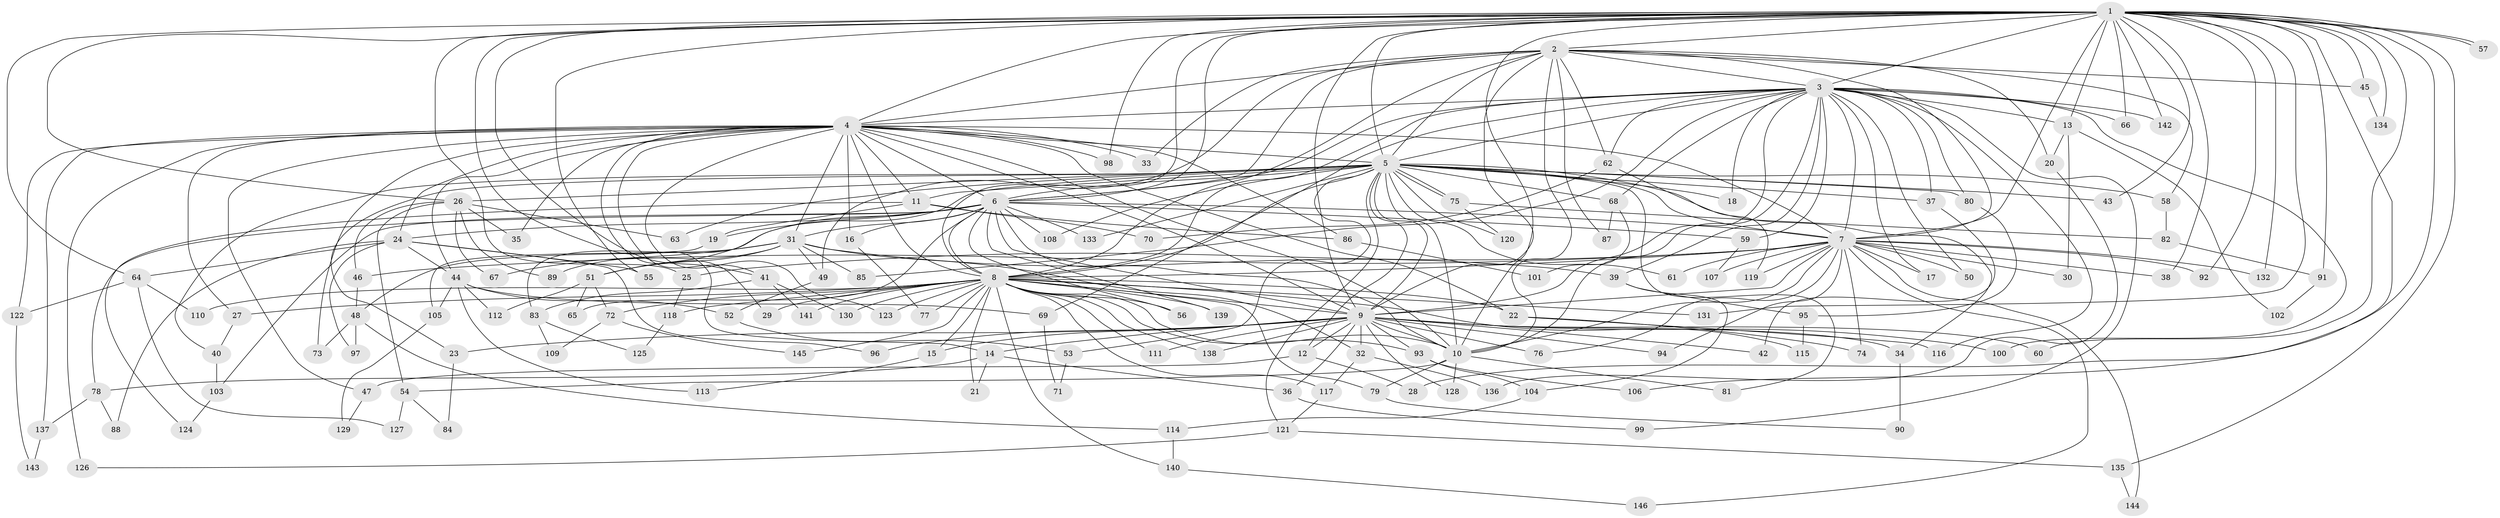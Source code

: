 // coarse degree distribution, {22: 0.023255813953488372, 13: 0.046511627906976744, 19: 0.023255813953488372, 24: 0.023255813953488372, 23: 0.023255813953488372, 17: 0.023255813953488372, 8: 0.023255813953488372, 4: 0.13953488372093023, 6: 0.023255813953488372, 2: 0.3953488372093023, 3: 0.20930232558139536, 1: 0.023255813953488372, 5: 0.023255813953488372}
// Generated by graph-tools (version 1.1) at 2025/17/03/04/25 18:17:40]
// undirected, 146 vertices, 317 edges
graph export_dot {
graph [start="1"]
  node [color=gray90,style=filled];
  1;
  2;
  3;
  4;
  5;
  6;
  7;
  8;
  9;
  10;
  11;
  12;
  13;
  14;
  15;
  16;
  17;
  18;
  19;
  20;
  21;
  22;
  23;
  24;
  25;
  26;
  27;
  28;
  29;
  30;
  31;
  32;
  33;
  34;
  35;
  36;
  37;
  38;
  39;
  40;
  41;
  42;
  43;
  44;
  45;
  46;
  47;
  48;
  49;
  50;
  51;
  52;
  53;
  54;
  55;
  56;
  57;
  58;
  59;
  60;
  61;
  62;
  63;
  64;
  65;
  66;
  67;
  68;
  69;
  70;
  71;
  72;
  73;
  74;
  75;
  76;
  77;
  78;
  79;
  80;
  81;
  82;
  83;
  84;
  85;
  86;
  87;
  88;
  89;
  90;
  91;
  92;
  93;
  94;
  95;
  96;
  97;
  98;
  99;
  100;
  101;
  102;
  103;
  104;
  105;
  106;
  107;
  108;
  109;
  110;
  111;
  112;
  113;
  114;
  115;
  116;
  117;
  118;
  119;
  120;
  121;
  122;
  123;
  124;
  125;
  126;
  127;
  128;
  129;
  130;
  131;
  132;
  133;
  134;
  135;
  136;
  137;
  138;
  139;
  140;
  141;
  142;
  143;
  144;
  145;
  146;
  1 -- 2;
  1 -- 3;
  1 -- 4;
  1 -- 5;
  1 -- 6;
  1 -- 7;
  1 -- 8;
  1 -- 9;
  1 -- 10;
  1 -- 13;
  1 -- 14;
  1 -- 25;
  1 -- 26;
  1 -- 28;
  1 -- 38;
  1 -- 41;
  1 -- 43;
  1 -- 45;
  1 -- 55;
  1 -- 57;
  1 -- 57;
  1 -- 60;
  1 -- 64;
  1 -- 66;
  1 -- 91;
  1 -- 92;
  1 -- 98;
  1 -- 106;
  1 -- 131;
  1 -- 132;
  1 -- 134;
  1 -- 135;
  1 -- 142;
  2 -- 3;
  2 -- 4;
  2 -- 5;
  2 -- 6;
  2 -- 7;
  2 -- 8;
  2 -- 9;
  2 -- 10;
  2 -- 20;
  2 -- 33;
  2 -- 45;
  2 -- 49;
  2 -- 58;
  2 -- 62;
  2 -- 87;
  3 -- 4;
  3 -- 5;
  3 -- 6;
  3 -- 7;
  3 -- 8;
  3 -- 9;
  3 -- 10;
  3 -- 13;
  3 -- 17;
  3 -- 18;
  3 -- 37;
  3 -- 39;
  3 -- 50;
  3 -- 59;
  3 -- 62;
  3 -- 66;
  3 -- 68;
  3 -- 69;
  3 -- 80;
  3 -- 85;
  3 -- 99;
  3 -- 100;
  3 -- 116;
  3 -- 142;
  4 -- 5;
  4 -- 6;
  4 -- 7;
  4 -- 8;
  4 -- 9;
  4 -- 10;
  4 -- 11;
  4 -- 16;
  4 -- 22;
  4 -- 24;
  4 -- 27;
  4 -- 29;
  4 -- 31;
  4 -- 33;
  4 -- 35;
  4 -- 41;
  4 -- 44;
  4 -- 47;
  4 -- 73;
  4 -- 86;
  4 -- 98;
  4 -- 122;
  4 -- 123;
  4 -- 126;
  4 -- 137;
  5 -- 6;
  5 -- 7;
  5 -- 8;
  5 -- 9;
  5 -- 10;
  5 -- 11;
  5 -- 12;
  5 -- 18;
  5 -- 23;
  5 -- 26;
  5 -- 34;
  5 -- 37;
  5 -- 40;
  5 -- 43;
  5 -- 51;
  5 -- 53;
  5 -- 58;
  5 -- 61;
  5 -- 63;
  5 -- 68;
  5 -- 75;
  5 -- 75;
  5 -- 80;
  5 -- 81;
  5 -- 108;
  5 -- 120;
  5 -- 121;
  5 -- 133;
  6 -- 7;
  6 -- 8;
  6 -- 9;
  6 -- 10;
  6 -- 16;
  6 -- 19;
  6 -- 24;
  6 -- 31;
  6 -- 56;
  6 -- 59;
  6 -- 65;
  6 -- 78;
  6 -- 83;
  6 -- 103;
  6 -- 108;
  6 -- 133;
  6 -- 139;
  7 -- 8;
  7 -- 9;
  7 -- 10;
  7 -- 17;
  7 -- 25;
  7 -- 30;
  7 -- 38;
  7 -- 46;
  7 -- 50;
  7 -- 61;
  7 -- 74;
  7 -- 76;
  7 -- 92;
  7 -- 94;
  7 -- 107;
  7 -- 119;
  7 -- 132;
  7 -- 144;
  7 -- 146;
  8 -- 9;
  8 -- 10;
  8 -- 15;
  8 -- 21;
  8 -- 22;
  8 -- 27;
  8 -- 29;
  8 -- 56;
  8 -- 72;
  8 -- 77;
  8 -- 79;
  8 -- 93;
  8 -- 110;
  8 -- 111;
  8 -- 115;
  8 -- 117;
  8 -- 118;
  8 -- 123;
  8 -- 130;
  8 -- 131;
  8 -- 138;
  8 -- 139;
  8 -- 140;
  8 -- 141;
  8 -- 145;
  9 -- 10;
  9 -- 12;
  9 -- 14;
  9 -- 15;
  9 -- 23;
  9 -- 32;
  9 -- 34;
  9 -- 36;
  9 -- 42;
  9 -- 60;
  9 -- 76;
  9 -- 93;
  9 -- 94;
  9 -- 96;
  9 -- 100;
  9 -- 111;
  9 -- 128;
  9 -- 138;
  10 -- 54;
  10 -- 79;
  10 -- 81;
  10 -- 128;
  11 -- 19;
  11 -- 70;
  11 -- 86;
  11 -- 124;
  12 -- 28;
  12 -- 47;
  13 -- 20;
  13 -- 30;
  13 -- 102;
  14 -- 21;
  14 -- 36;
  14 -- 78;
  15 -- 113;
  16 -- 77;
  19 -- 105;
  20 -- 136;
  22 -- 74;
  22 -- 116;
  23 -- 84;
  24 -- 44;
  24 -- 55;
  24 -- 64;
  24 -- 88;
  24 -- 96;
  24 -- 97;
  25 -- 118;
  26 -- 35;
  26 -- 46;
  26 -- 54;
  26 -- 63;
  26 -- 67;
  26 -- 89;
  27 -- 40;
  31 -- 32;
  31 -- 39;
  31 -- 48;
  31 -- 49;
  31 -- 51;
  31 -- 67;
  31 -- 85;
  31 -- 89;
  32 -- 117;
  32 -- 136;
  34 -- 90;
  36 -- 99;
  37 -- 42;
  39 -- 95;
  39 -- 104;
  40 -- 103;
  41 -- 83;
  41 -- 130;
  41 -- 141;
  44 -- 52;
  44 -- 69;
  44 -- 105;
  44 -- 112;
  44 -- 113;
  45 -- 134;
  46 -- 48;
  47 -- 129;
  48 -- 73;
  48 -- 97;
  48 -- 114;
  49 -- 52;
  51 -- 65;
  51 -- 72;
  51 -- 112;
  52 -- 53;
  53 -- 71;
  54 -- 84;
  54 -- 127;
  58 -- 82;
  59 -- 107;
  62 -- 70;
  62 -- 119;
  64 -- 110;
  64 -- 122;
  64 -- 127;
  68 -- 87;
  68 -- 101;
  69 -- 71;
  72 -- 109;
  72 -- 145;
  75 -- 82;
  75 -- 120;
  78 -- 88;
  78 -- 137;
  79 -- 90;
  80 -- 95;
  82 -- 91;
  83 -- 109;
  83 -- 125;
  86 -- 101;
  91 -- 102;
  93 -- 104;
  93 -- 106;
  95 -- 115;
  103 -- 124;
  104 -- 114;
  105 -- 129;
  114 -- 140;
  117 -- 121;
  118 -- 125;
  121 -- 126;
  121 -- 135;
  122 -- 143;
  135 -- 144;
  137 -- 143;
  140 -- 146;
}
